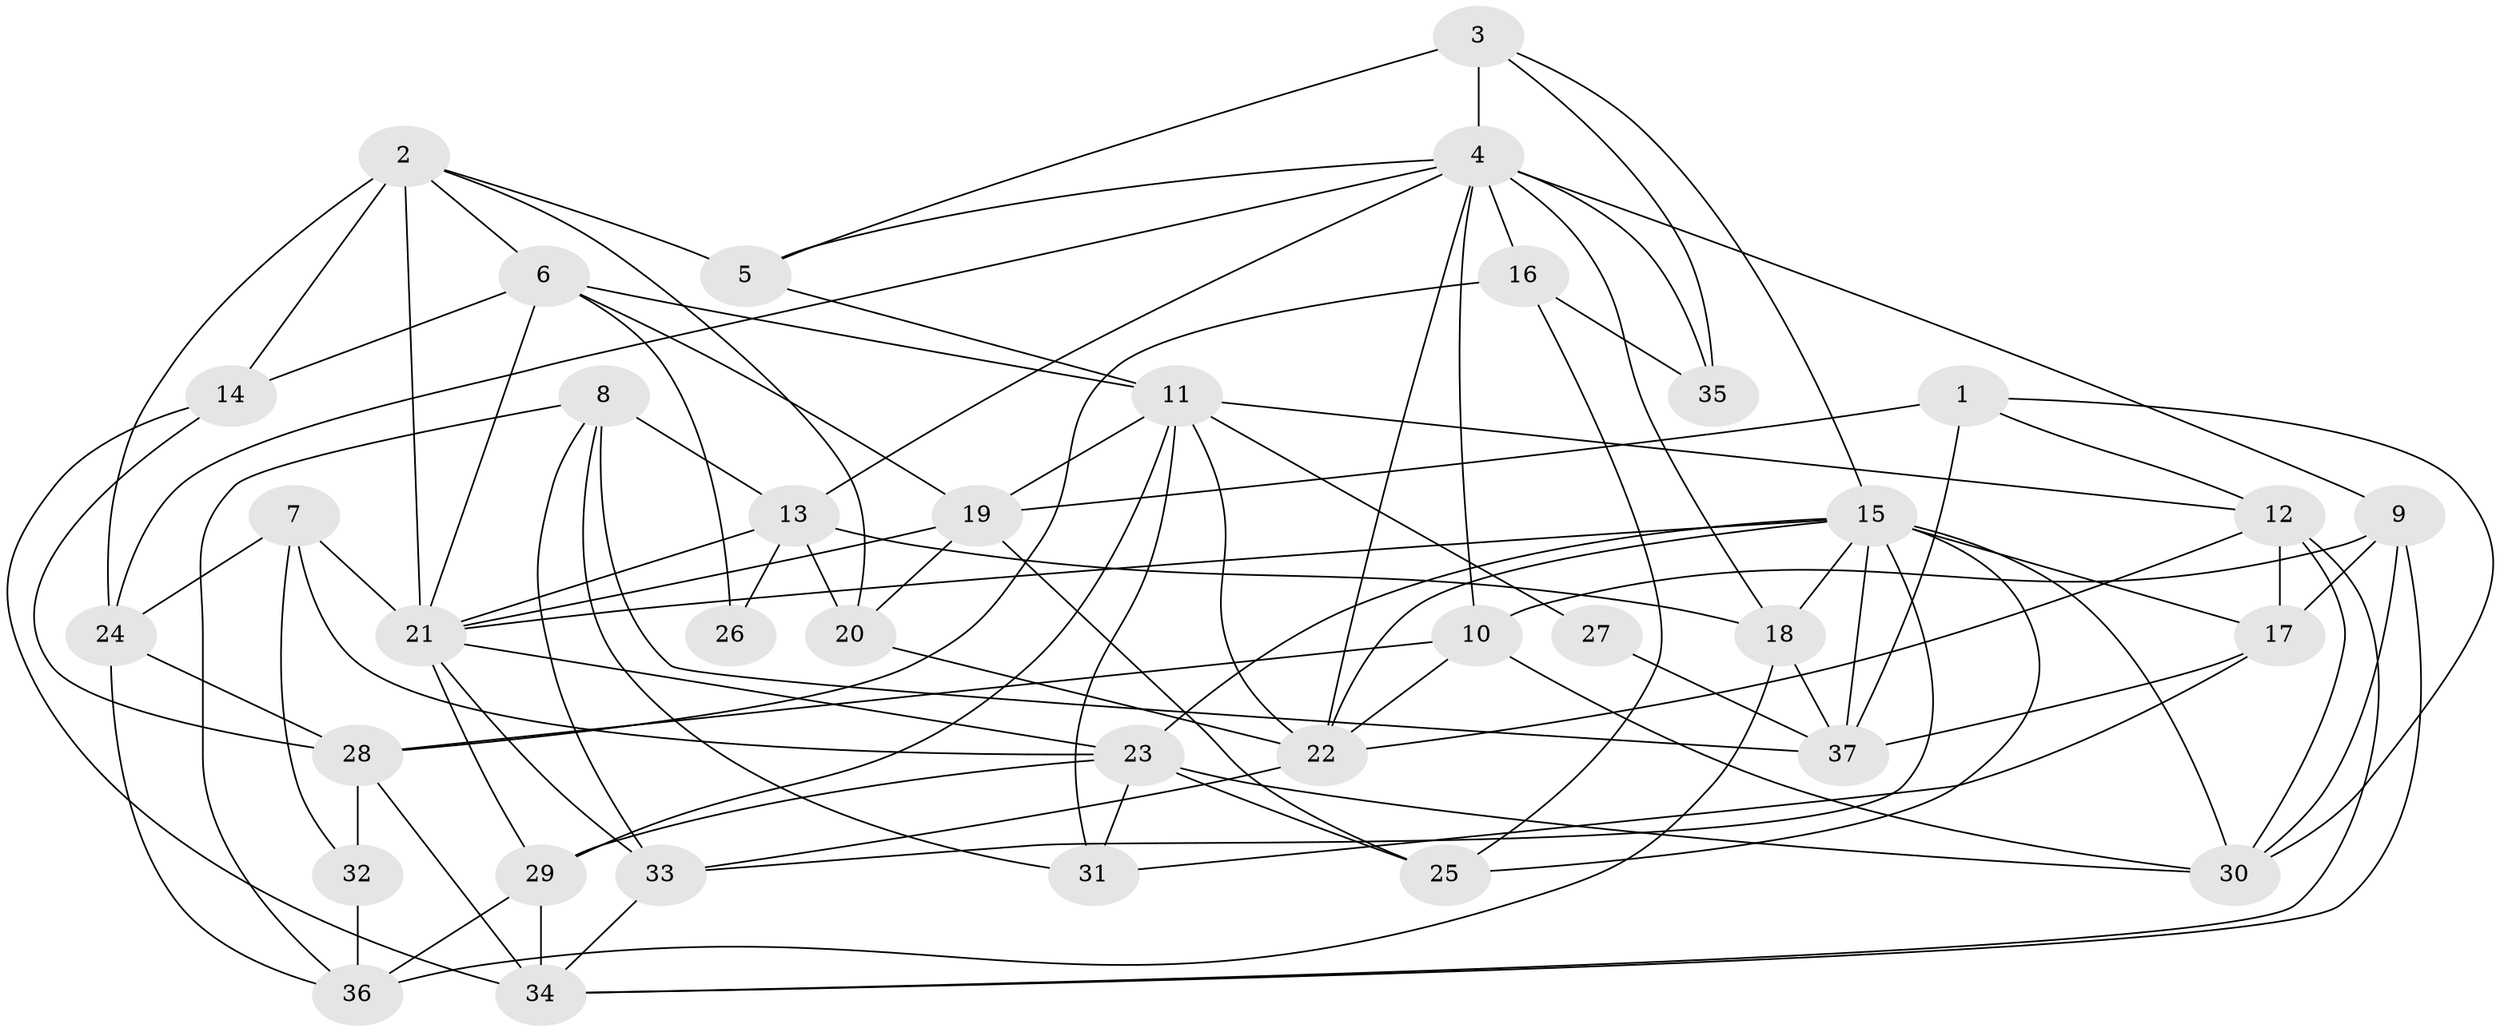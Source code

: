 // original degree distribution, {4: 0.1891891891891892, 2: 0.14864864864864866, 3: 0.3108108108108108, 9: 0.013513513513513514, 5: 0.1891891891891892, 7: 0.02702702702702703, 8: 0.013513513513513514, 6: 0.10810810810810811}
// Generated by graph-tools (version 1.1) at 2025/01/03/09/25 03:01:59]
// undirected, 37 vertices, 98 edges
graph export_dot {
graph [start="1"]
  node [color=gray90,style=filled];
  1;
  2;
  3;
  4;
  5;
  6;
  7;
  8;
  9;
  10;
  11;
  12;
  13;
  14;
  15;
  16;
  17;
  18;
  19;
  20;
  21;
  22;
  23;
  24;
  25;
  26;
  27;
  28;
  29;
  30;
  31;
  32;
  33;
  34;
  35;
  36;
  37;
  1 -- 12 [weight=1.0];
  1 -- 19 [weight=1.0];
  1 -- 30 [weight=1.0];
  1 -- 37 [weight=1.0];
  2 -- 5 [weight=1.0];
  2 -- 6 [weight=1.0];
  2 -- 14 [weight=1.0];
  2 -- 20 [weight=1.0];
  2 -- 21 [weight=1.0];
  2 -- 24 [weight=1.0];
  3 -- 4 [weight=2.0];
  3 -- 5 [weight=2.0];
  3 -- 15 [weight=2.0];
  3 -- 35 [weight=1.0];
  4 -- 5 [weight=1.0];
  4 -- 9 [weight=1.0];
  4 -- 10 [weight=1.0];
  4 -- 13 [weight=1.0];
  4 -- 16 [weight=2.0];
  4 -- 18 [weight=1.0];
  4 -- 22 [weight=1.0];
  4 -- 24 [weight=2.0];
  4 -- 35 [weight=1.0];
  5 -- 11 [weight=1.0];
  6 -- 11 [weight=1.0];
  6 -- 14 [weight=1.0];
  6 -- 19 [weight=1.0];
  6 -- 21 [weight=1.0];
  6 -- 26 [weight=1.0];
  7 -- 21 [weight=1.0];
  7 -- 23 [weight=1.0];
  7 -- 24 [weight=1.0];
  7 -- 32 [weight=1.0];
  8 -- 13 [weight=1.0];
  8 -- 31 [weight=1.0];
  8 -- 33 [weight=1.0];
  8 -- 36 [weight=1.0];
  8 -- 37 [weight=1.0];
  9 -- 10 [weight=1.0];
  9 -- 17 [weight=1.0];
  9 -- 30 [weight=1.0];
  9 -- 34 [weight=1.0];
  10 -- 22 [weight=1.0];
  10 -- 28 [weight=1.0];
  10 -- 30 [weight=1.0];
  11 -- 12 [weight=1.0];
  11 -- 19 [weight=1.0];
  11 -- 22 [weight=1.0];
  11 -- 27 [weight=1.0];
  11 -- 29 [weight=1.0];
  11 -- 31 [weight=1.0];
  12 -- 17 [weight=1.0];
  12 -- 22 [weight=1.0];
  12 -- 30 [weight=1.0];
  12 -- 34 [weight=1.0];
  13 -- 18 [weight=2.0];
  13 -- 20 [weight=1.0];
  13 -- 21 [weight=1.0];
  13 -- 26 [weight=1.0];
  14 -- 28 [weight=1.0];
  14 -- 34 [weight=1.0];
  15 -- 17 [weight=1.0];
  15 -- 18 [weight=1.0];
  15 -- 21 [weight=1.0];
  15 -- 22 [weight=2.0];
  15 -- 23 [weight=1.0];
  15 -- 25 [weight=1.0];
  15 -- 30 [weight=1.0];
  15 -- 33 [weight=1.0];
  15 -- 37 [weight=1.0];
  16 -- 25 [weight=1.0];
  16 -- 28 [weight=1.0];
  16 -- 35 [weight=1.0];
  17 -- 31 [weight=1.0];
  17 -- 37 [weight=2.0];
  18 -- 36 [weight=1.0];
  18 -- 37 [weight=1.0];
  19 -- 20 [weight=1.0];
  19 -- 21 [weight=1.0];
  19 -- 25 [weight=1.0];
  20 -- 22 [weight=2.0];
  21 -- 23 [weight=1.0];
  21 -- 29 [weight=2.0];
  21 -- 33 [weight=1.0];
  22 -- 33 [weight=1.0];
  23 -- 25 [weight=1.0];
  23 -- 29 [weight=1.0];
  23 -- 30 [weight=1.0];
  23 -- 31 [weight=1.0];
  24 -- 28 [weight=1.0];
  24 -- 36 [weight=1.0];
  27 -- 37 [weight=2.0];
  28 -- 32 [weight=1.0];
  28 -- 34 [weight=1.0];
  29 -- 34 [weight=2.0];
  29 -- 36 [weight=1.0];
  32 -- 36 [weight=1.0];
  33 -- 34 [weight=1.0];
}
